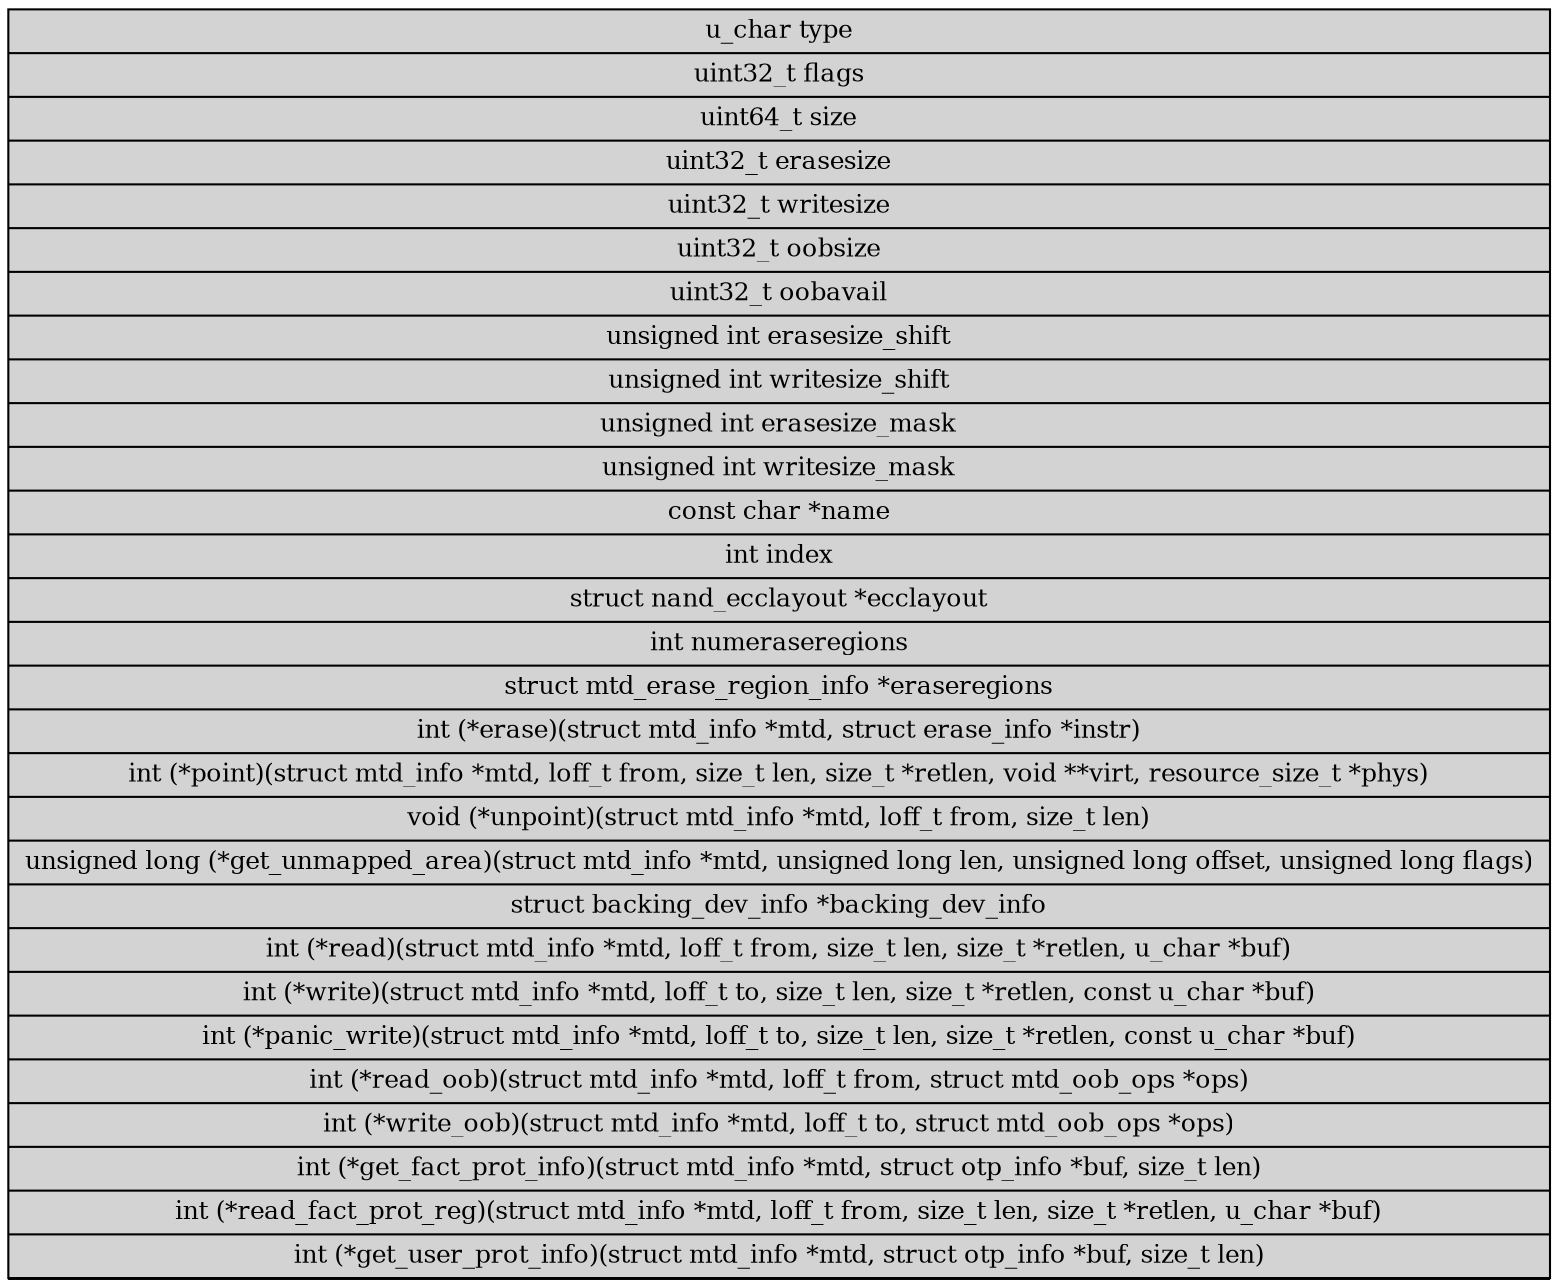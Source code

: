digraph mtd_info{
	node [shape=record, fontsize=12, style=filled];
	edge[color=blue];
	rankdir=LR;

	subgraph struct_mtd_info {
		node[shape=record style=filled];
		color=lightgray;
		style=filled;
		label = "struct mtd_info";
		edge[color="#2e3436"];
		node_mtd_info[shape=record,label="<f0>u_char type\
			      |<f1>uint32_t flags\
			      |<f2>uint64_t size\
			      |<f3>uint32_t erasesize\
			      |<f4>uint32_t writesize\
			      |<f4>uint32_t oobsize\
			      |<f5>uint32_t oobavail\
			      |<f6>unsigned int erasesize_shift\
			      |<f7>unsigned int writesize_shift\
			      |<f8>unsigned int erasesize_mask\
			      |<f9>unsigned int writesize_mask\
			      |<f10>const char *name\
			      |<f11>int index\
			      |<f12>struct nand_ecclayout *ecclayout\
			      |<f13>int numeraseregions\
			      |<f14>struct mtd_erase_region_info *eraseregions\
			      |<f15>int (*erase)(struct mtd_info *mtd, struct erase_info *instr)\
			      |<f16>int (*point)(struct mtd_info *mtd, loff_t from, size_t len, size_t *retlen, void **virt, resource_size_t *phys)\
			      |<f17>void (*unpoint)(struct mtd_info *mtd, loff_t from, size_t len)\
			      |<f18>unsigned long (*get_unmapped_area)(struct mtd_info *mtd, unsigned long len, unsigned long offset, unsigned long flags)\
			      |<f19>struct backing_dev_info *backing_dev_info\
			      |<f20>int (*read)(struct mtd_info *mtd, loff_t from, size_t len, size_t *retlen, u_char *buf)\
			      |<f21>int (*write)(struct mtd_info *mtd, loff_t to, size_t len, size_t *retlen, const u_char *buf)\
			      |<f22>int (*panic_write)(struct mtd_info *mtd, loff_t to, size_t len, size_t *retlen, const u_char *buf)\
			      |<f23>int (*read_oob)(struct mtd_info *mtd, loff_t from, struct mtd_oob_ops *ops)\
			      |<f24>int (*write_oob)(struct mtd_info *mtd, loff_t to, struct mtd_oob_ops *ops)\
			      |<f25>int (*get_fact_prot_info)(struct mtd_info *mtd, struct otp_info *buf, size_t len)\
			      |<f26>int (*read_fact_prot_reg)(struct mtd_info *mtd, loff_t from, size_t len, size_t *retlen, u_char *buf)\
			      |<f27>int (*get_user_prot_info)(struct mtd_info *mtd, struct otp_info *buf, size_t len)\
			      |f<28>int (*read_user_prot_reg)(struct mtd_info *mtd, loff_t from, size_t len, size_t *retlen, u_char *buf)\
			      |f<29>int (*write_user_prot_reg)(struct mtd_info *mtd, loff_t from, size_t len, size_t *retlen, u_char *buf)\
			      |f<30>int (*lock_user_prot_reg)(struct mtd_info *mtd, loff_t from, size_t len)\
			      |f<31>int (*writev)(struct mtd_info *mtd, cosnt struct kvec *vecs, unsigned long count,loff_t to, size_t *retlen)\
			      |f<32>void (*sync)(struct mtd_info *mtd)\
			      |f<33>int (*lock)(struct mtd_info *mtd, loff_t ofs, uint64_t len)\
			      |f<34>int (*unlock)(struct mtd_info *mtd, loff_t ofs, uint64_t len)\
			      |f<35>int (*suspend)(struct mtd_info *mtd)\
			      |f<36>void (*resume)(struct mtd_info *mtd)\
			      |f<37>int (*block_isbad)(struct mtd_info *mtd, loff_t ofs)\
			      |f<38>int (*block_markbad)(struct mtd_info *mtd, loff_t ofs)\
			      |f<39>struct notifier_block reboot_notifier\
			      |f<40>struct mtd_ecc_stats ecc_stats\
			      |f<41>int subpage_sft\
			      |f<42>void *priv\
			      |f<43>struct module *owner\
			      |f<44>struct device dev\
			      |f<45>int usecount\
			      |f<46>int (*get_device)(struct mtd_info *mtd)\
			      |f<47>void (*put_device)(struct mtd_info *mtd)\
			      |f<999>"];
	}
}